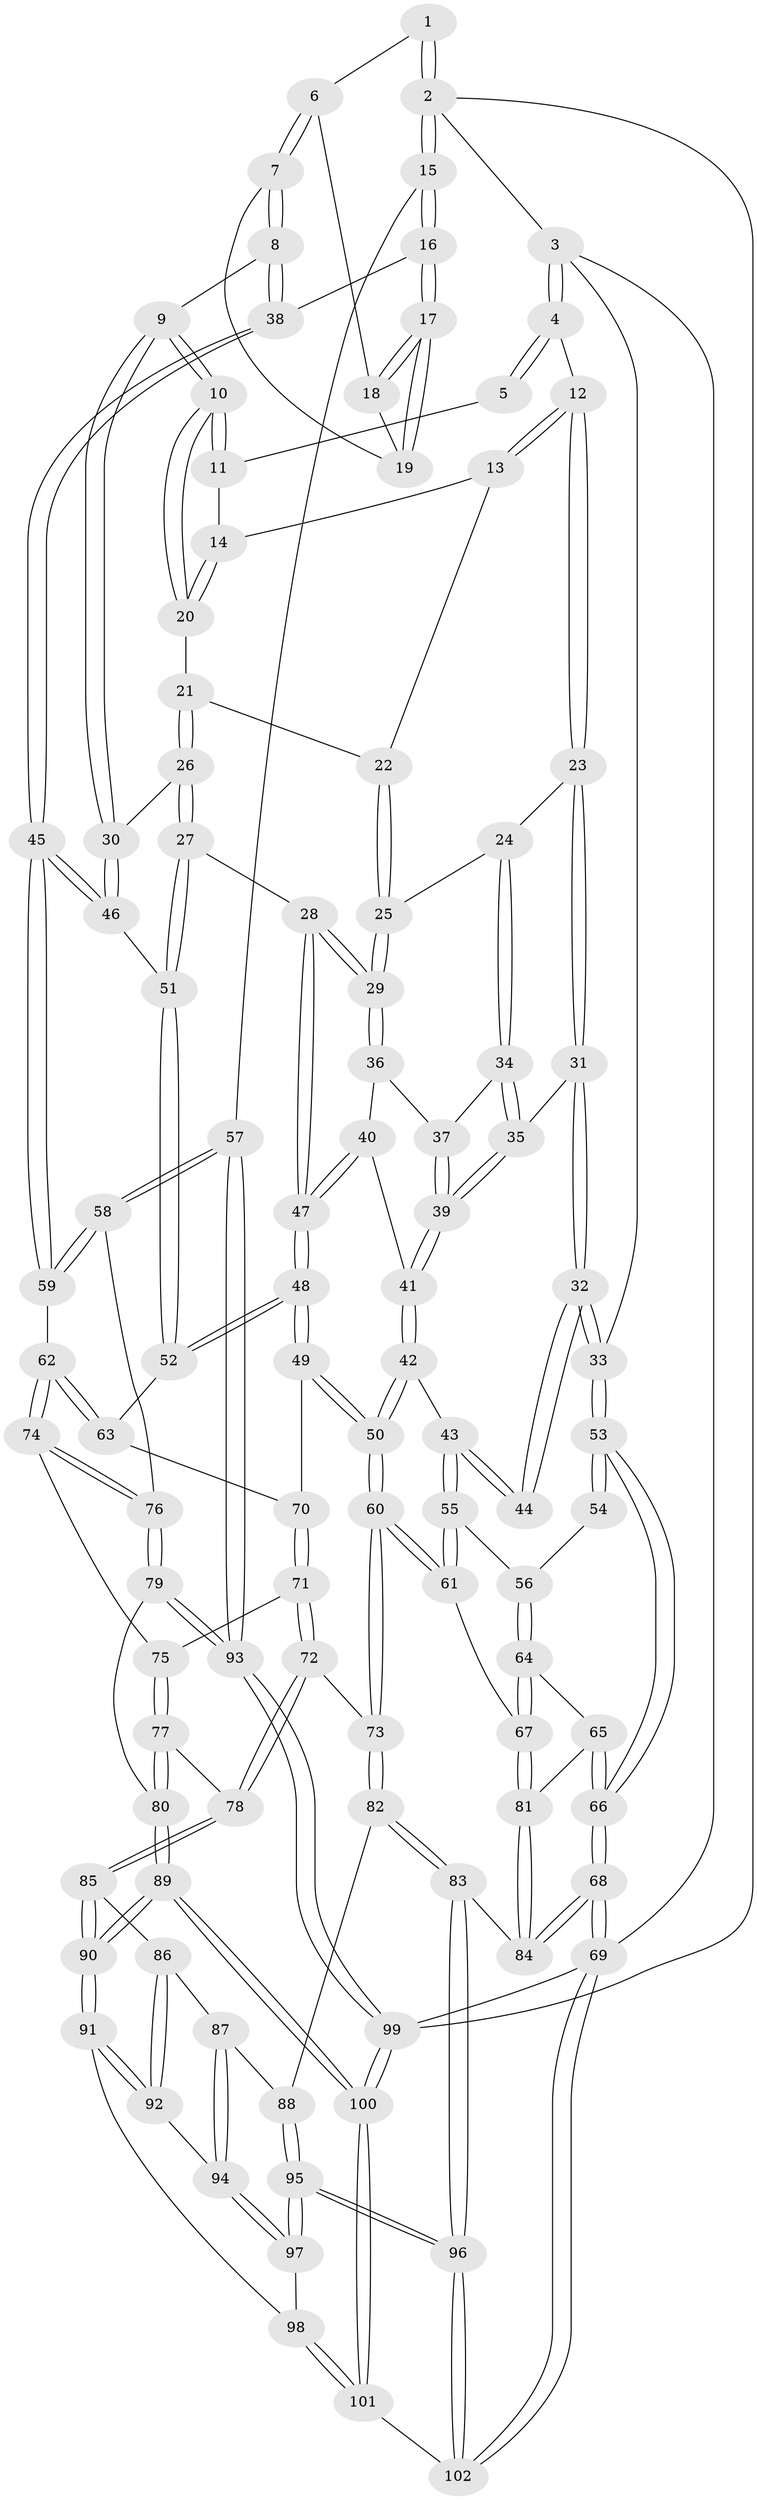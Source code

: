 // Generated by graph-tools (version 1.1) at 2025/11/02/21/25 10:11:13]
// undirected, 102 vertices, 252 edges
graph export_dot {
graph [start="1"]
  node [color=gray90,style=filled];
  1 [pos="+0.7789343284589747+0"];
  2 [pos="+1+0"];
  3 [pos="+0+0"];
  4 [pos="+0.18054412612608317+0"];
  5 [pos="+0.5843083936171979+0"];
  6 [pos="+0.7717076413755277+0"];
  7 [pos="+0.7323018063269049+0.15097872100545637"];
  8 [pos="+0.7094318905377411+0.18109985018673766"];
  9 [pos="+0.6561391435266722+0.20085922695889524"];
  10 [pos="+0.6329506136731105+0.1697411732173977"];
  11 [pos="+0.5604449850299377+0"];
  12 [pos="+0.2139612928165479+0"];
  13 [pos="+0.43093832889194766+0.05847002454808662"];
  14 [pos="+0.4804417848010946+0.0802940538988367"];
  15 [pos="+1+0.1833339982086784"];
  16 [pos="+1+0.19821227997168878"];
  17 [pos="+1+0.17363952234297872"];
  18 [pos="+0.8412878310453763+0.0463108757669475"];
  19 [pos="+0.8981311526913275+0.15390193699021276"];
  20 [pos="+0.4836325778587594+0.09550357196555045"];
  21 [pos="+0.47006374868374046+0.1259931537717142"];
  22 [pos="+0.41307653784915993+0.1350423946639877"];
  23 [pos="+0.22026501988713656+0"];
  24 [pos="+0.2639231877385071+0.1121995095277231"];
  25 [pos="+0.3493379401625047+0.17210890547709035"];
  26 [pos="+0.49614379739180126+0.2996961977198224"];
  27 [pos="+0.4746487907070437+0.31663122051165765"];
  28 [pos="+0.47235044970225093+0.31789268541490207"];
  29 [pos="+0.42479312176761336+0.2756006141062854"];
  30 [pos="+0.6270539009987467+0.23866230465120702"];
  31 [pos="+0.06308664263787654+0.23849571449878462"];
  32 [pos="+0+0.2682631735057983"];
  33 [pos="+0+0.238882083308755"];
  34 [pos="+0.24259188334469686+0.16099026290912813"];
  35 [pos="+0.16022277746634545+0.24363647959292634"];
  36 [pos="+0.2790182563848689+0.2773866266090925"];
  37 [pos="+0.2685970881285101+0.2691502562571019"];
  38 [pos="+0.8893167778588493+0.34582714715736834"];
  39 [pos="+0.19303283562327883+0.330516039915619"];
  40 [pos="+0.2877373851498783+0.3442786117660868"];
  41 [pos="+0.1928859112891836+0.3483752043244269"];
  42 [pos="+0.15943260287203626+0.4098384147704851"];
  43 [pos="+0.15782017284608163+0.40972236299022985"];
  44 [pos="+0.13621406226479696+0.4012888175876389"];
  45 [pos="+0.8414581541002587+0.4405882049575714"];
  46 [pos="+0.7134094402173057+0.4139555365447968"];
  47 [pos="+0.42548117015038617+0.4196965476858962"];
  48 [pos="+0.419341467267043+0.4579957682042878"];
  49 [pos="+0.4107872319465626+0.48285583643282026"];
  50 [pos="+0.3006439602365418+0.5805271074851058"];
  51 [pos="+0.6630939769943267+0.45206932164447083"];
  52 [pos="+0.6542157178870137+0.4668926575823961"];
  53 [pos="+0+0.28259608407271963"];
  54 [pos="+0.03108730763225808+0.44962356665050157"];
  55 [pos="+0.0807472789001317+0.4942623293652142"];
  56 [pos="+0.0480661080787914+0.5169000035404178"];
  57 [pos="+1+0.6833407431606866"];
  58 [pos="+0.9967652732218455+0.6216435614186437"];
  59 [pos="+0.8528064331253914+0.49407477030775604"];
  60 [pos="+0.2841461632610841+0.6267546102473092"];
  61 [pos="+0.28331375862557395+0.6270861177882635"];
  62 [pos="+0.7337584248616345+0.5996106671315895"];
  63 [pos="+0.6477218329203488+0.5318468907728643"];
  64 [pos="+0.02136286647342592+0.5815256126006385"];
  65 [pos="+0+0.6323874977713588"];
  66 [pos="+0+0.6332173597424681"];
  67 [pos="+0.28036542277068915+0.6283863004482553"];
  68 [pos="+0+1"];
  69 [pos="+0+1"];
  70 [pos="+0.5526714770605083+0.5754328236874182"];
  71 [pos="+0.5609877893222436+0.6043809507001968"];
  72 [pos="+0.4806192499296937+0.7350614179749102"];
  73 [pos="+0.3080169204238568+0.6581986118937418"];
  74 [pos="+0.7179744003856844+0.691034119222544"];
  75 [pos="+0.6394083667353254+0.6817360358008222"];
  76 [pos="+0.752808925888944+0.7464715246009176"];
  77 [pos="+0.5491459714585794+0.7518090201312916"];
  78 [pos="+0.5056070300268807+0.7626273427309026"];
  79 [pos="+0.754097490738244+0.8196508019395888"];
  80 [pos="+0.6989439706710547+0.8419687930938023"];
  81 [pos="+0.13156012991117155+0.7795025421088134"];
  82 [pos="+0.33041743081390684+0.8139073959608775"];
  83 [pos="+0.2105098433525108+0.9160331762805285"];
  84 [pos="+0.12390327225723911+0.8171050744353314"];
  85 [pos="+0.5052718928895685+0.7828403165972494"];
  86 [pos="+0.4733208564764933+0.8214676853414364"];
  87 [pos="+0.37837274990651537+0.8710110277279499"];
  88 [pos="+0.3732788979152966+0.8712894668172542"];
  89 [pos="+0.5976702451221348+0.9171236473172171"];
  90 [pos="+0.5939726279532626+0.915560984490617"];
  91 [pos="+0.5061592412549022+0.9288044096120481"];
  92 [pos="+0.47861304094713236+0.9134307125088181"];
  93 [pos="+1+1"];
  94 [pos="+0.4629897375281744+0.9130076793590041"];
  95 [pos="+0.33294939336762014+1"];
  96 [pos="+0.2670254552746508+1"];
  97 [pos="+0.41391722291598176+0.9720896317659357"];
  98 [pos="+0.4922537349930882+0.9539676161825459"];
  99 [pos="+1+1"];
  100 [pos="+0.6521469009347808+1"];
  101 [pos="+0.43299920107398254+1"];
  102 [pos="+0.2625583374037271+1"];
  1 -- 2;
  1 -- 2;
  1 -- 6;
  2 -- 3;
  2 -- 15;
  2 -- 15;
  2 -- 99;
  3 -- 4;
  3 -- 4;
  3 -- 33;
  3 -- 69;
  4 -- 5;
  4 -- 5;
  4 -- 12;
  5 -- 11;
  6 -- 7;
  6 -- 7;
  6 -- 18;
  7 -- 8;
  7 -- 8;
  7 -- 19;
  8 -- 9;
  8 -- 38;
  8 -- 38;
  9 -- 10;
  9 -- 10;
  9 -- 30;
  9 -- 30;
  10 -- 11;
  10 -- 11;
  10 -- 20;
  10 -- 20;
  11 -- 14;
  12 -- 13;
  12 -- 13;
  12 -- 23;
  12 -- 23;
  13 -- 14;
  13 -- 22;
  14 -- 20;
  14 -- 20;
  15 -- 16;
  15 -- 16;
  15 -- 57;
  16 -- 17;
  16 -- 17;
  16 -- 38;
  17 -- 18;
  17 -- 18;
  17 -- 19;
  17 -- 19;
  18 -- 19;
  20 -- 21;
  21 -- 22;
  21 -- 26;
  21 -- 26;
  22 -- 25;
  22 -- 25;
  23 -- 24;
  23 -- 31;
  23 -- 31;
  24 -- 25;
  24 -- 34;
  24 -- 34;
  25 -- 29;
  25 -- 29;
  26 -- 27;
  26 -- 27;
  26 -- 30;
  27 -- 28;
  27 -- 51;
  27 -- 51;
  28 -- 29;
  28 -- 29;
  28 -- 47;
  28 -- 47;
  29 -- 36;
  29 -- 36;
  30 -- 46;
  30 -- 46;
  31 -- 32;
  31 -- 32;
  31 -- 35;
  32 -- 33;
  32 -- 33;
  32 -- 44;
  32 -- 44;
  33 -- 53;
  33 -- 53;
  34 -- 35;
  34 -- 35;
  34 -- 37;
  35 -- 39;
  35 -- 39;
  36 -- 37;
  36 -- 40;
  37 -- 39;
  37 -- 39;
  38 -- 45;
  38 -- 45;
  39 -- 41;
  39 -- 41;
  40 -- 41;
  40 -- 47;
  40 -- 47;
  41 -- 42;
  41 -- 42;
  42 -- 43;
  42 -- 50;
  42 -- 50;
  43 -- 44;
  43 -- 44;
  43 -- 55;
  43 -- 55;
  45 -- 46;
  45 -- 46;
  45 -- 59;
  45 -- 59;
  46 -- 51;
  47 -- 48;
  47 -- 48;
  48 -- 49;
  48 -- 49;
  48 -- 52;
  48 -- 52;
  49 -- 50;
  49 -- 50;
  49 -- 70;
  50 -- 60;
  50 -- 60;
  51 -- 52;
  51 -- 52;
  52 -- 63;
  53 -- 54;
  53 -- 54;
  53 -- 66;
  53 -- 66;
  54 -- 56;
  55 -- 56;
  55 -- 61;
  55 -- 61;
  56 -- 64;
  56 -- 64;
  57 -- 58;
  57 -- 58;
  57 -- 93;
  57 -- 93;
  58 -- 59;
  58 -- 59;
  58 -- 76;
  59 -- 62;
  60 -- 61;
  60 -- 61;
  60 -- 73;
  60 -- 73;
  61 -- 67;
  62 -- 63;
  62 -- 63;
  62 -- 74;
  62 -- 74;
  63 -- 70;
  64 -- 65;
  64 -- 67;
  64 -- 67;
  65 -- 66;
  65 -- 66;
  65 -- 81;
  66 -- 68;
  66 -- 68;
  67 -- 81;
  67 -- 81;
  68 -- 69;
  68 -- 69;
  68 -- 84;
  68 -- 84;
  69 -- 102;
  69 -- 102;
  69 -- 99;
  70 -- 71;
  70 -- 71;
  71 -- 72;
  71 -- 72;
  71 -- 75;
  72 -- 73;
  72 -- 78;
  72 -- 78;
  73 -- 82;
  73 -- 82;
  74 -- 75;
  74 -- 76;
  74 -- 76;
  75 -- 77;
  75 -- 77;
  76 -- 79;
  76 -- 79;
  77 -- 78;
  77 -- 80;
  77 -- 80;
  78 -- 85;
  78 -- 85;
  79 -- 80;
  79 -- 93;
  79 -- 93;
  80 -- 89;
  80 -- 89;
  81 -- 84;
  81 -- 84;
  82 -- 83;
  82 -- 83;
  82 -- 88;
  83 -- 84;
  83 -- 96;
  83 -- 96;
  85 -- 86;
  85 -- 90;
  85 -- 90;
  86 -- 87;
  86 -- 92;
  86 -- 92;
  87 -- 88;
  87 -- 94;
  87 -- 94;
  88 -- 95;
  88 -- 95;
  89 -- 90;
  89 -- 90;
  89 -- 100;
  89 -- 100;
  90 -- 91;
  90 -- 91;
  91 -- 92;
  91 -- 92;
  91 -- 98;
  92 -- 94;
  93 -- 99;
  93 -- 99;
  94 -- 97;
  94 -- 97;
  95 -- 96;
  95 -- 96;
  95 -- 97;
  95 -- 97;
  96 -- 102;
  96 -- 102;
  97 -- 98;
  98 -- 101;
  98 -- 101;
  99 -- 100;
  99 -- 100;
  100 -- 101;
  100 -- 101;
  101 -- 102;
}
